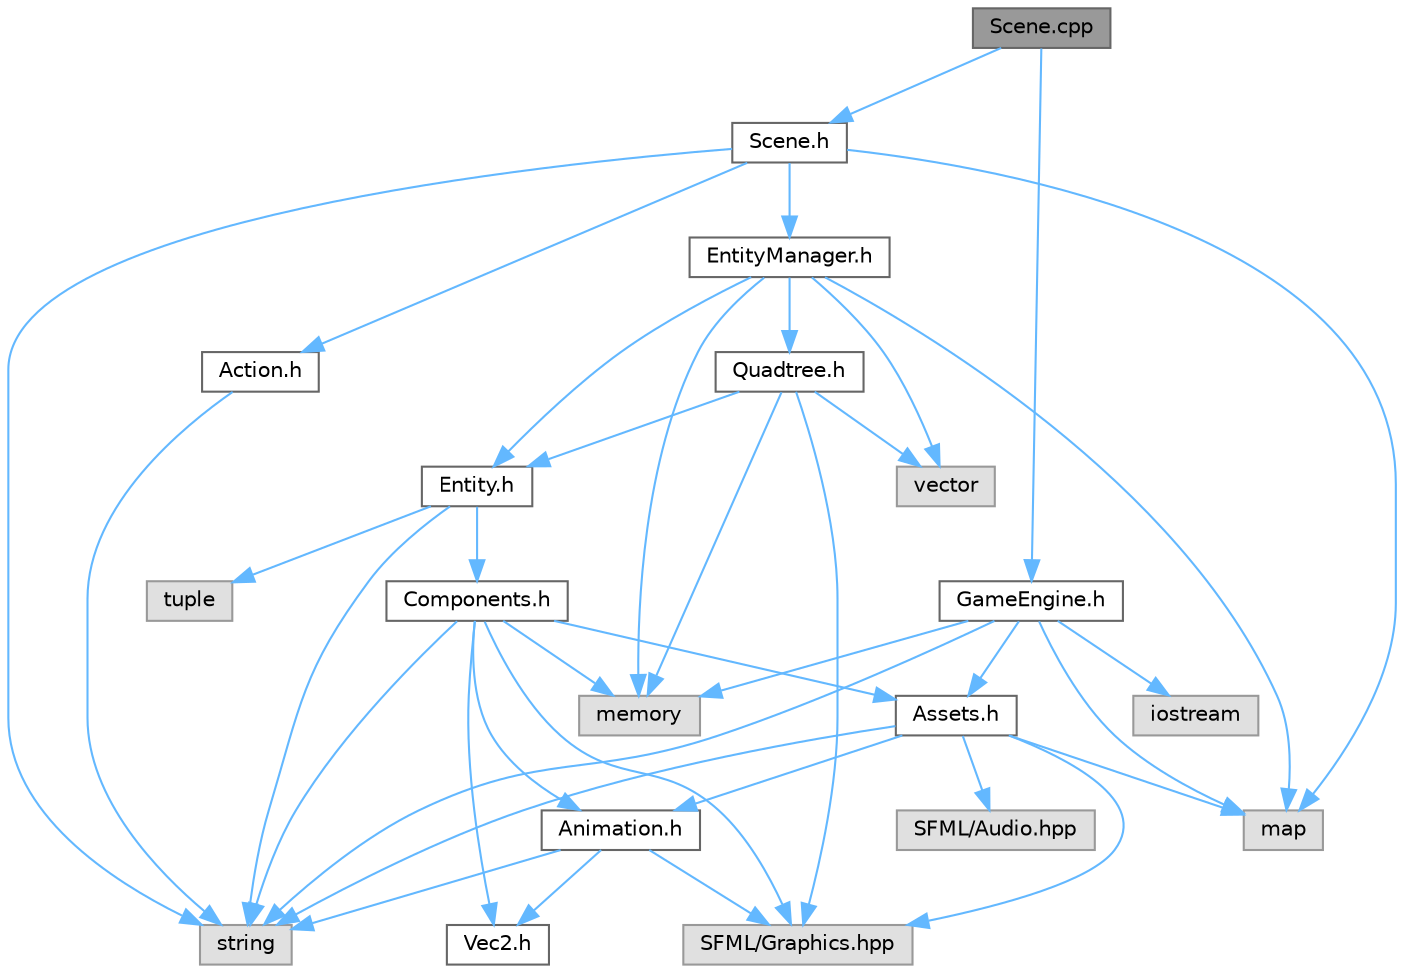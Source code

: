 digraph "Scene.cpp"
{
 // LATEX_PDF_SIZE
  bgcolor="transparent";
  edge [fontname=Helvetica,fontsize=10,labelfontname=Helvetica,labelfontsize=10];
  node [fontname=Helvetica,fontsize=10,shape=box,height=0.2,width=0.4];
  Node1 [id="Node000001",label="Scene.cpp",height=0.2,width=0.4,color="gray40", fillcolor="grey60", style="filled", fontcolor="black",tooltip=" "];
  Node1 -> Node2 [id="edge39_Node000001_Node000002",color="steelblue1",style="solid",tooltip=" "];
  Node2 [id="Node000002",label="Scene.h",height=0.2,width=0.4,color="grey40", fillcolor="white", style="filled",URL="$_scene_8h.html",tooltip=" "];
  Node2 -> Node3 [id="edge40_Node000002_Node000003",color="steelblue1",style="solid",tooltip=" "];
  Node3 [id="Node000003",label="map",height=0.2,width=0.4,color="grey60", fillcolor="#E0E0E0", style="filled",tooltip=" "];
  Node2 -> Node4 [id="edge41_Node000002_Node000004",color="steelblue1",style="solid",tooltip=" "];
  Node4 [id="Node000004",label="string",height=0.2,width=0.4,color="grey60", fillcolor="#E0E0E0", style="filled",tooltip=" "];
  Node2 -> Node5 [id="edge42_Node000002_Node000005",color="steelblue1",style="solid",tooltip=" "];
  Node5 [id="Node000005",label="Action.h",height=0.2,width=0.4,color="grey40", fillcolor="white", style="filled",URL="$_action_8h.html",tooltip=" "];
  Node5 -> Node4 [id="edge43_Node000005_Node000004",color="steelblue1",style="solid",tooltip=" "];
  Node2 -> Node6 [id="edge44_Node000002_Node000006",color="steelblue1",style="solid",tooltip=" "];
  Node6 [id="Node000006",label="EntityManager.h",height=0.2,width=0.4,color="grey40", fillcolor="white", style="filled",URL="$_entity_manager_8h.html",tooltip=" "];
  Node6 -> Node7 [id="edge45_Node000006_Node000007",color="steelblue1",style="solid",tooltip=" "];
  Node7 [id="Node000007",label="vector",height=0.2,width=0.4,color="grey60", fillcolor="#E0E0E0", style="filled",tooltip=" "];
  Node6 -> Node8 [id="edge46_Node000006_Node000008",color="steelblue1",style="solid",tooltip=" "];
  Node8 [id="Node000008",label="memory",height=0.2,width=0.4,color="grey60", fillcolor="#E0E0E0", style="filled",tooltip=" "];
  Node6 -> Node3 [id="edge47_Node000006_Node000003",color="steelblue1",style="solid",tooltip=" "];
  Node6 -> Node9 [id="edge48_Node000006_Node000009",color="steelblue1",style="solid",tooltip=" "];
  Node9 [id="Node000009",label="Entity.h",height=0.2,width=0.4,color="grey40", fillcolor="white", style="filled",URL="$_entity_8h.html",tooltip=" "];
  Node9 -> Node10 [id="edge49_Node000009_Node000010",color="steelblue1",style="solid",tooltip=" "];
  Node10 [id="Node000010",label="Components.h",height=0.2,width=0.4,color="grey40", fillcolor="white", style="filled",URL="$_components_8h.html",tooltip=" "];
  Node10 -> Node11 [id="edge50_Node000010_Node000011",color="steelblue1",style="solid",tooltip=" "];
  Node11 [id="Node000011",label="Animation.h",height=0.2,width=0.4,color="grey40", fillcolor="white", style="filled",URL="$_animation_8h.html",tooltip=" "];
  Node11 -> Node12 [id="edge51_Node000011_Node000012",color="steelblue1",style="solid",tooltip=" "];
  Node12 [id="Node000012",label="SFML/Graphics.hpp",height=0.2,width=0.4,color="grey60", fillcolor="#E0E0E0", style="filled",tooltip=" "];
  Node11 -> Node13 [id="edge52_Node000011_Node000013",color="steelblue1",style="solid",tooltip=" "];
  Node13 [id="Node000013",label="Vec2.h",height=0.2,width=0.4,color="grey40", fillcolor="white", style="filled",URL="$_vec2_8h.html",tooltip=" "];
  Node11 -> Node4 [id="edge53_Node000011_Node000004",color="steelblue1",style="solid",tooltip=" "];
  Node10 -> Node14 [id="edge54_Node000010_Node000014",color="steelblue1",style="solid",tooltip=" "];
  Node14 [id="Node000014",label="Assets.h",height=0.2,width=0.4,color="grey40", fillcolor="white", style="filled",URL="$_assets_8h.html",tooltip=" "];
  Node14 -> Node3 [id="edge55_Node000014_Node000003",color="steelblue1",style="solid",tooltip=" "];
  Node14 -> Node4 [id="edge56_Node000014_Node000004",color="steelblue1",style="solid",tooltip=" "];
  Node14 -> Node12 [id="edge57_Node000014_Node000012",color="steelblue1",style="solid",tooltip=" "];
  Node14 -> Node15 [id="edge58_Node000014_Node000015",color="steelblue1",style="solid",tooltip=" "];
  Node15 [id="Node000015",label="SFML/Audio.hpp",height=0.2,width=0.4,color="grey60", fillcolor="#E0E0E0", style="filled",tooltip=" "];
  Node14 -> Node11 [id="edge59_Node000014_Node000011",color="steelblue1",style="solid",tooltip=" "];
  Node10 -> Node13 [id="edge60_Node000010_Node000013",color="steelblue1",style="solid",tooltip=" "];
  Node10 -> Node4 [id="edge61_Node000010_Node000004",color="steelblue1",style="solid",tooltip=" "];
  Node10 -> Node12 [id="edge62_Node000010_Node000012",color="steelblue1",style="solid",tooltip=" "];
  Node10 -> Node8 [id="edge63_Node000010_Node000008",color="steelblue1",style="solid",tooltip=" "];
  Node9 -> Node4 [id="edge64_Node000009_Node000004",color="steelblue1",style="solid",tooltip=" "];
  Node9 -> Node16 [id="edge65_Node000009_Node000016",color="steelblue1",style="solid",tooltip=" "];
  Node16 [id="Node000016",label="tuple",height=0.2,width=0.4,color="grey60", fillcolor="#E0E0E0", style="filled",tooltip=" "];
  Node6 -> Node17 [id="edge66_Node000006_Node000017",color="steelblue1",style="solid",tooltip=" "];
  Node17 [id="Node000017",label="Quadtree.h",height=0.2,width=0.4,color="grey40", fillcolor="white", style="filled",URL="$_quadtree_8h.html",tooltip=" "];
  Node17 -> Node12 [id="edge67_Node000017_Node000012",color="steelblue1",style="solid",tooltip=" "];
  Node17 -> Node7 [id="edge68_Node000017_Node000007",color="steelblue1",style="solid",tooltip=" "];
  Node17 -> Node8 [id="edge69_Node000017_Node000008",color="steelblue1",style="solid",tooltip=" "];
  Node17 -> Node9 [id="edge70_Node000017_Node000009",color="steelblue1",style="solid",tooltip=" "];
  Node1 -> Node18 [id="edge71_Node000001_Node000018",color="steelblue1",style="solid",tooltip=" "];
  Node18 [id="Node000018",label="GameEngine.h",height=0.2,width=0.4,color="grey40", fillcolor="white", style="filled",URL="$_game_engine_8h.html",tooltip=" "];
  Node18 -> Node14 [id="edge72_Node000018_Node000014",color="steelblue1",style="solid",tooltip=" "];
  Node18 -> Node8 [id="edge73_Node000018_Node000008",color="steelblue1",style="solid",tooltip=" "];
  Node18 -> Node3 [id="edge74_Node000018_Node000003",color="steelblue1",style="solid",tooltip=" "];
  Node18 -> Node4 [id="edge75_Node000018_Node000004",color="steelblue1",style="solid",tooltip=" "];
  Node18 -> Node19 [id="edge76_Node000018_Node000019",color="steelblue1",style="solid",tooltip=" "];
  Node19 [id="Node000019",label="iostream",height=0.2,width=0.4,color="grey60", fillcolor="#E0E0E0", style="filled",tooltip=" "];
}
